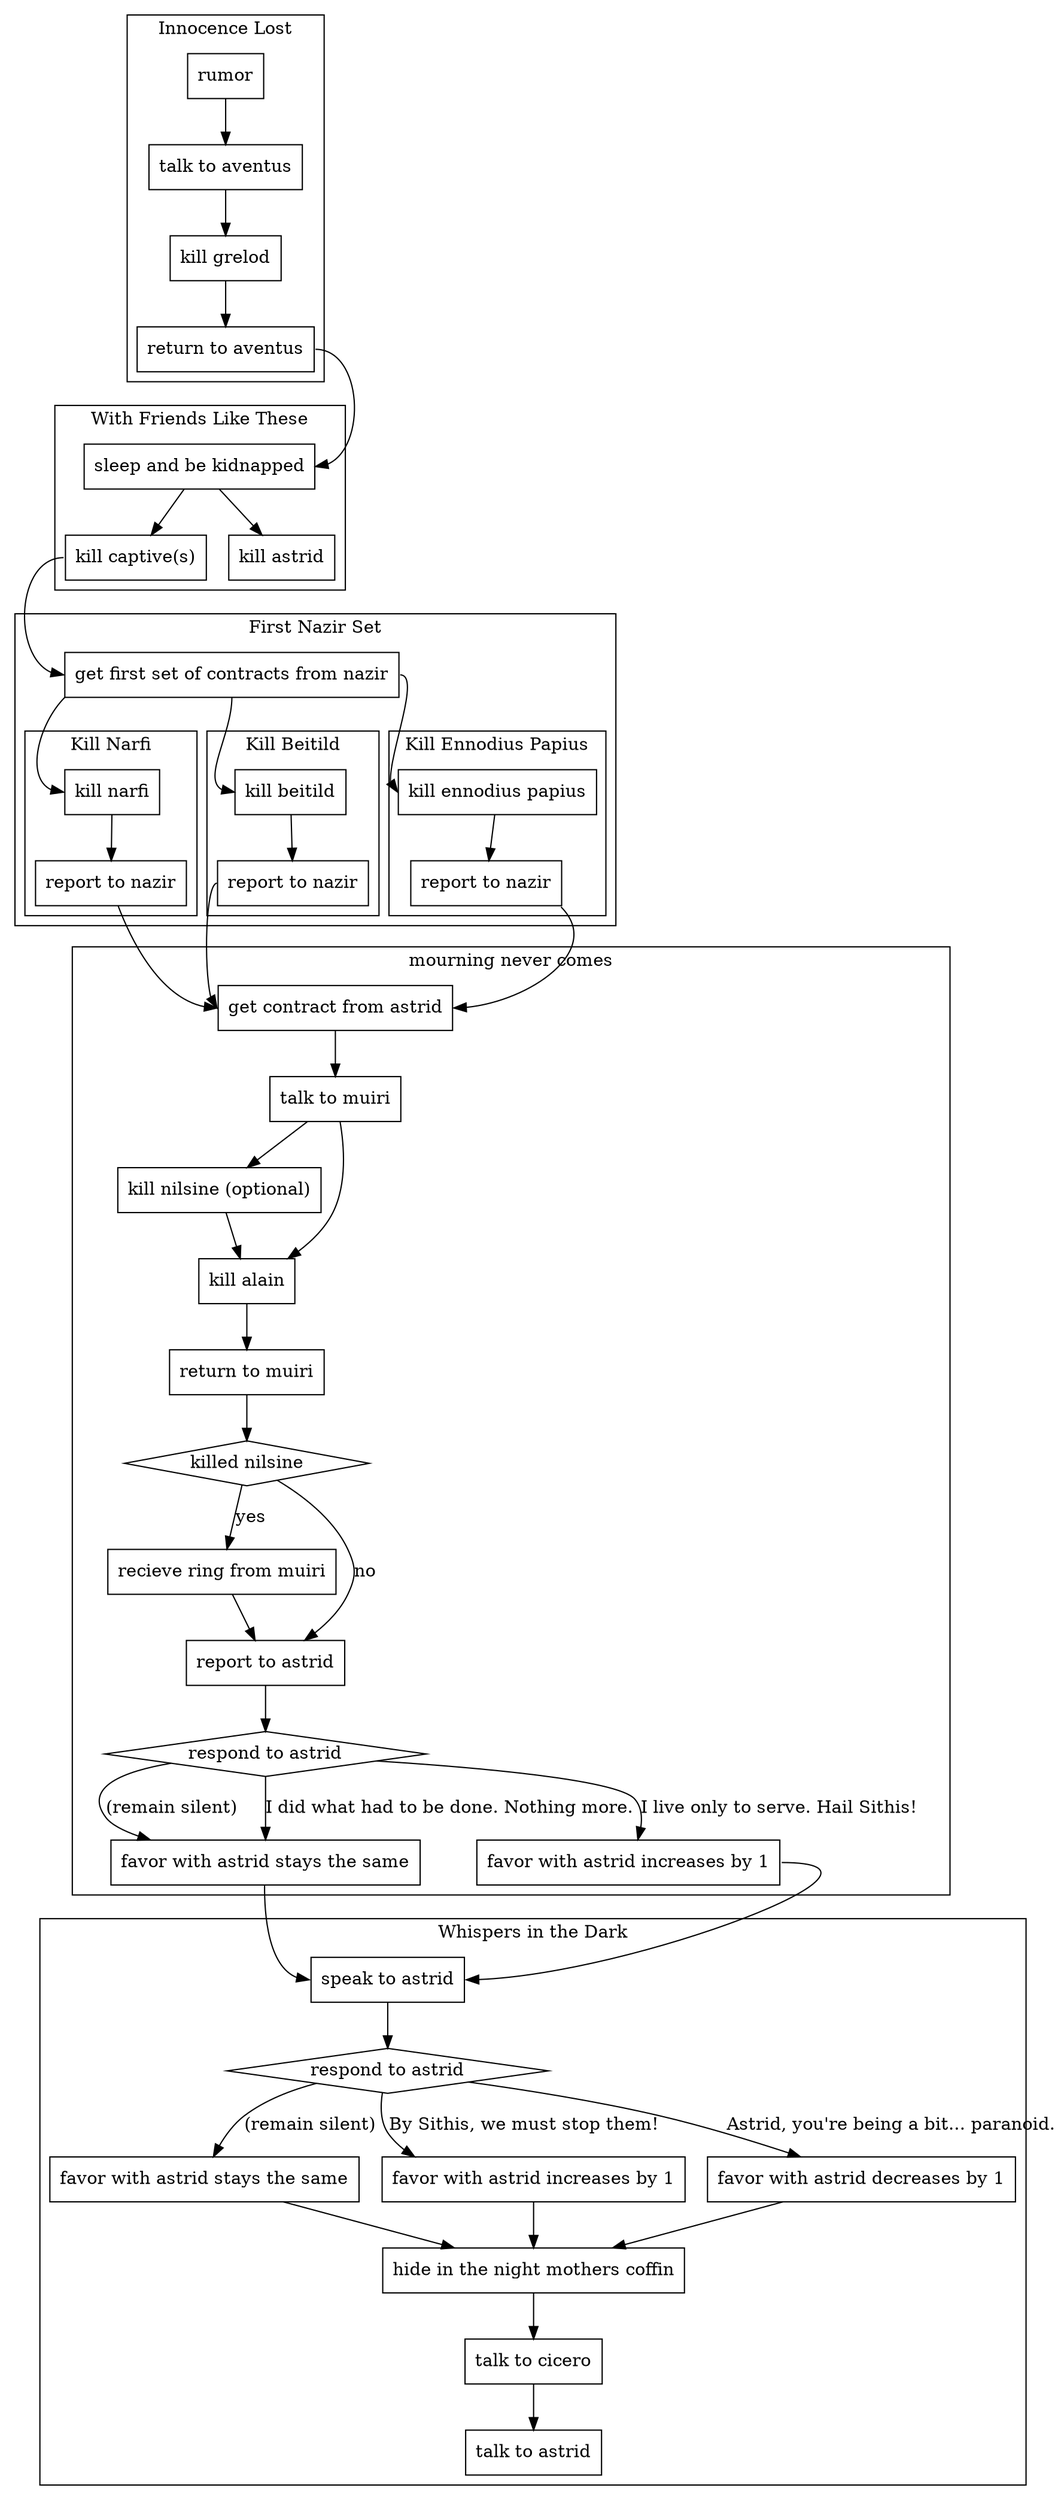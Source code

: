 // Copyright (C) 2023 Devin Rockwell
// 
// This file is part of when silence dies.
// 
// when silence dies is free software: you can redistribute it and/or modify
// it under the terms of the GNU General Public License as published by
// the Free Software Foundation, either version 3 of the License, or
// (at your option) any later version.
// 
// when silence dies is distributed in the hope that it will be useful,
// but WITHOUT ANY WARRANTY; without even the implied warranty of
// MERCHANTABILITY or FITNESS FOR A PARTICULAR PURPOSE.  See the
// GNU General Public License for more details.
// 
// You should have received a copy of the GNU General Public License
// along with when silence dies.  If not, see <http://www.gnu.org/licenses/>.

digraph {
    node [shape=box]
    subgraph cluster_innocence_lost {
        label="Innocence Lost"
        il_10 [label="talk to aventus"]
        il_5 [label="rumor"]
        il_20 [label="kill grelod"]
        il_30 [label="return to aventus"]
        il_5 -> il_10 -> il_20 -> il_30
    }

    subgraph cluster_with_friends_like_these {
        label="With Friends Like These"
        sleep [label="sleep and be kidnapped"]
        kill_cap [label="kill captive(s)"]
        kill_astrid [label="kill astrid"]
        sleep -> {kill_cap kill_astrid}
    }

    subgraph cluster_first_nazir_set {
        label="First Nazir Set"
        get_first_set [label="get first set of contracts from nazir"]

        subgraph cluster_kill_narfi {
            label="Kill Narfi"
            kill_narfi [label="kill narfi"]
            report_to_nazir [label="report to nazir"]
            kill_narfi -> report_to_nazir
        }
        
        subgraph cluster_kill_beitild {
            label="Kill Beitild"
            kill_beitild [label="kill beitild"]
            b_report_to_nazir [label="report to nazir"]
            kill_beitild -> b_report_to_nazir
        }

        subgraph cluster_kill_ennodius_papius {
            label="Kill Ennodius Papius"
            kill_ennodius_papius [label="kill ennodius papius"]
            e_report_to_nazir [label="report to nazir"]
            kill_ennodius_papius -> e_report_to_nazir
        }

        get_first_set:sw -> kill_narfi:w
        get_first_set:s -> kill_beitild:w
        get_first_set:e -> kill_ennodius_papius:w
    }

    subgraph cluster_mourning_never_comes {
        label="mourning never comes"
        get_contract [label="get contract from astrid"]
        talk_to_muiri [label="talk to muiri"]
        kill_nilsine [label="kill nilsine (optional)"]
        kill_alain [label="kill alain"]
        return_to_muiri [label="return to muiri"]
        killed_nilsine [label="killed nilsine", shape=diamond]
        get_ring [label="recieve ring from muiri"]
        report_to_astrid [label="report to astrid"]
        respond_to_astrid [label="respond to astrid", shape=diamond]
        favor_same [label="favor with astrid stays the same"]
        favor_plus_1 [label="favor with astrid increases by 1"]

        get_contract -> talk_to_muiri -> kill_alain
        talk_to_muiri -> kill_nilsine
        kill_nilsine -> kill_alain
        kill_alain -> return_to_muiri
        return_to_muiri -> killed_nilsine
        killed_nilsine -> get_ring [label="yes"]
        killed_nilsine -> report_to_astrid [label="no"]
        get_ring -> report_to_astrid
        report_to_astrid -> respond_to_astrid
        respond_to_astrid -> favor_same [label="(remain silent)"]
        respond_to_astrid -> favor_same [label="I did what had to be done. Nothing more."]
        respond_to_astrid -> favor_plus_1 [label="I live only to serve. Hail Sithis!"]
    }

    subgraph cluster_whispers_in_the_dark {
        label="Whispers in the Dark"

        speak_to_astrid [label="speak to astrid"]
        wd_respond_to_astrid [label="respond to astrid", shape=diamond]
        wd_favor_same [label="favor with astrid stays the same"]
        wd_favor_plus_1 [label="favor with astrid increases by 1"]
        wd_favor_minus_1 [label="favor with astrid decreases by 1"]
        hide [label="hide in the night mothers coffin"]
        talk_to_cicero [label="talk to cicero"]
        wd_speak_to_astrid [label="talk to astrid"]

        speak_to_astrid -> wd_respond_to_astrid
        wd_respond_to_astrid -> wd_favor_same [label="(remain silent)"]
        wd_respond_to_astrid -> wd_favor_plus_1 [label="By Sithis, we must stop them!"]
        wd_respond_to_astrid -> wd_favor_minus_1 [label="Astrid, you're being a bit... paranoid."]
        {wd_favor_same wd_favor_minus_1 wd_favor_plus_1} -> hide
        hide -> talk_to_cicero
        talk_to_cicero -> wd_speak_to_astrid
    }

    il_30:e -> sleep:e
    kill_cap:w -> get_first_set:w
    report_to_nazir -> get_contract:w
    b_report_to_nazir:w -> get_contract:w
    e_report_to_nazir:se -> get_contract:e
    favor_same -> speak_to_astrid:w
    favor_plus_1:e -> speak_to_astrid:e
}